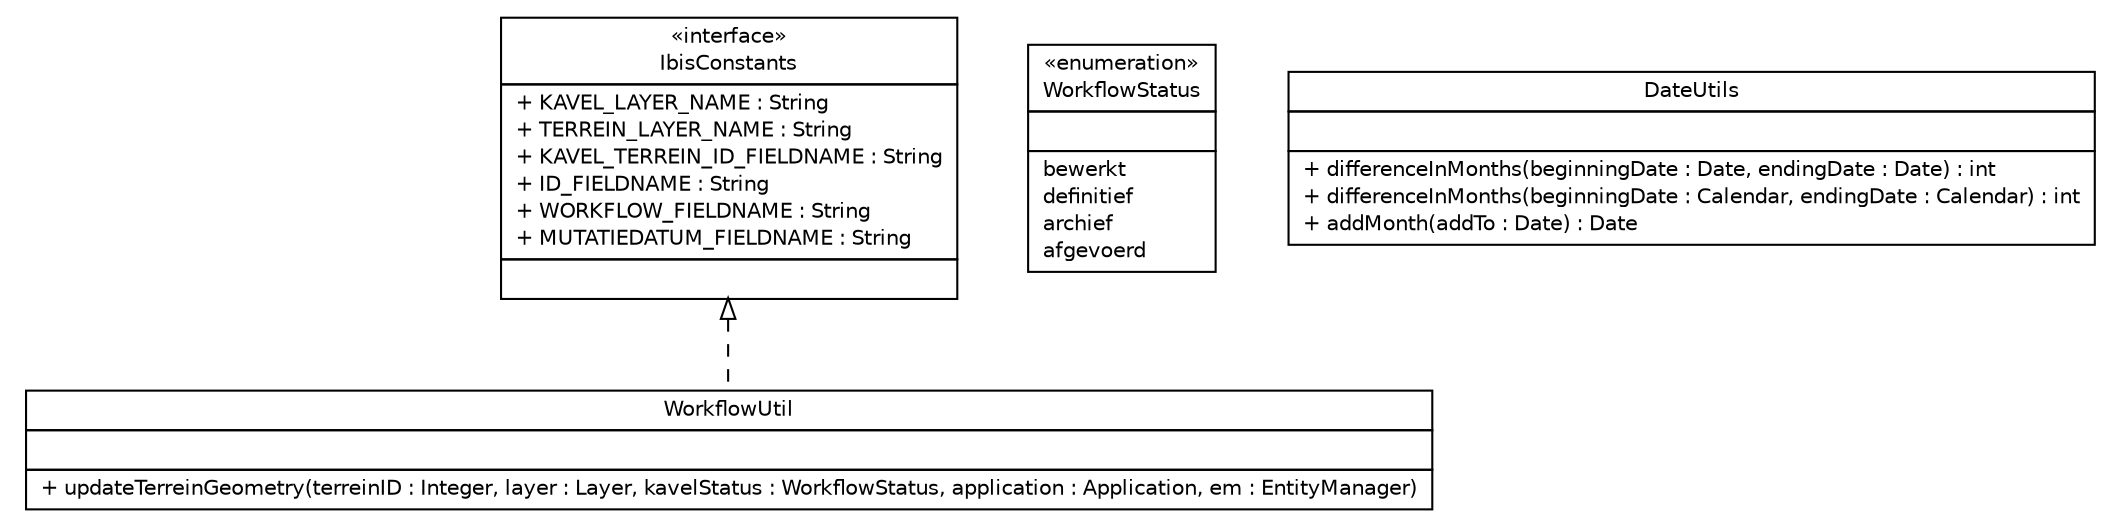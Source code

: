 #!/usr/local/bin/dot
#
# Class diagram 
# Generated by UMLGraph version R5_6-24-gf6e263 (http://www.umlgraph.org/)
#

digraph G {
	edge [fontname="Helvetica",fontsize=10,labelfontname="Helvetica",labelfontsize=10];
	node [fontname="Helvetica",fontsize=10,shape=plaintext];
	nodesep=0.25;
	ranksep=0.5;
	// nl.b3p.viewer.ibis.util.WorkflowUtil
	c42 [label=<<table title="nl.b3p.viewer.ibis.util.WorkflowUtil" border="0" cellborder="1" cellspacing="0" cellpadding="2" port="p" href="./WorkflowUtil.html">
		<tr><td><table border="0" cellspacing="0" cellpadding="1">
<tr><td align="center" balign="center"> WorkflowUtil </td></tr>
		</table></td></tr>
		<tr><td><table border="0" cellspacing="0" cellpadding="1">
<tr><td align="left" balign="left">  </td></tr>
		</table></td></tr>
		<tr><td><table border="0" cellspacing="0" cellpadding="1">
<tr><td align="left" balign="left"> + updateTerreinGeometry(terreinID : Integer, layer : Layer, kavelStatus : WorkflowStatus, application : Application, em : EntityManager) </td></tr>
		</table></td></tr>
		</table>>, URL="./WorkflowUtil.html", fontname="Helvetica", fontcolor="black", fontsize=10.0];
	// nl.b3p.viewer.ibis.util.WorkflowStatus
	c43 [label=<<table title="nl.b3p.viewer.ibis.util.WorkflowStatus" border="0" cellborder="1" cellspacing="0" cellpadding="2" port="p" href="./WorkflowStatus.html">
		<tr><td><table border="0" cellspacing="0" cellpadding="1">
<tr><td align="center" balign="center"> &#171;enumeration&#187; </td></tr>
<tr><td align="center" balign="center"> WorkflowStatus </td></tr>
		</table></td></tr>
		<tr><td><table border="0" cellspacing="0" cellpadding="1">
<tr><td align="left" balign="left">  </td></tr>
		</table></td></tr>
		<tr><td><table border="0" cellspacing="0" cellpadding="1">
<tr><td align="left" balign="left"> bewerkt </td></tr>
<tr><td align="left" balign="left"> definitief </td></tr>
<tr><td align="left" balign="left"> archief </td></tr>
<tr><td align="left" balign="left"> afgevoerd </td></tr>
		</table></td></tr>
		</table>>, URL="./WorkflowStatus.html", fontname="Helvetica", fontcolor="black", fontsize=10.0];
	// nl.b3p.viewer.ibis.util.IbisConstants
	c44 [label=<<table title="nl.b3p.viewer.ibis.util.IbisConstants" border="0" cellborder="1" cellspacing="0" cellpadding="2" port="p" href="./IbisConstants.html">
		<tr><td><table border="0" cellspacing="0" cellpadding="1">
<tr><td align="center" balign="center"> &#171;interface&#187; </td></tr>
<tr><td align="center" balign="center"> IbisConstants </td></tr>
		</table></td></tr>
		<tr><td><table border="0" cellspacing="0" cellpadding="1">
<tr><td align="left" balign="left"> + KAVEL_LAYER_NAME : String </td></tr>
<tr><td align="left" balign="left"> + TERREIN_LAYER_NAME : String </td></tr>
<tr><td align="left" balign="left"> + KAVEL_TERREIN_ID_FIELDNAME : String </td></tr>
<tr><td align="left" balign="left"> + ID_FIELDNAME : String </td></tr>
<tr><td align="left" balign="left"> + WORKFLOW_FIELDNAME : String </td></tr>
<tr><td align="left" balign="left"> + MUTATIEDATUM_FIELDNAME : String </td></tr>
		</table></td></tr>
		<tr><td><table border="0" cellspacing="0" cellpadding="1">
<tr><td align="left" balign="left">  </td></tr>
		</table></td></tr>
		</table>>, URL="./IbisConstants.html", fontname="Helvetica", fontcolor="black", fontsize=10.0];
	// nl.b3p.viewer.ibis.util.DateUtils
	c45 [label=<<table title="nl.b3p.viewer.ibis.util.DateUtils" border="0" cellborder="1" cellspacing="0" cellpadding="2" port="p" href="./DateUtils.html">
		<tr><td><table border="0" cellspacing="0" cellpadding="1">
<tr><td align="center" balign="center"> DateUtils </td></tr>
		</table></td></tr>
		<tr><td><table border="0" cellspacing="0" cellpadding="1">
<tr><td align="left" balign="left">  </td></tr>
		</table></td></tr>
		<tr><td><table border="0" cellspacing="0" cellpadding="1">
<tr><td align="left" balign="left"> + differenceInMonths(beginningDate : Date, endingDate : Date) : int </td></tr>
<tr><td align="left" balign="left"> + differenceInMonths(beginningDate : Calendar, endingDate : Calendar) : int </td></tr>
<tr><td align="left" balign="left"> + addMonth(addTo : Date) : Date </td></tr>
		</table></td></tr>
		</table>>, URL="./DateUtils.html", fontname="Helvetica", fontcolor="black", fontsize=10.0];
	//nl.b3p.viewer.ibis.util.WorkflowUtil implements nl.b3p.viewer.ibis.util.IbisConstants
	c44:p -> c42:p [dir=back,arrowtail=empty,style=dashed];
}

